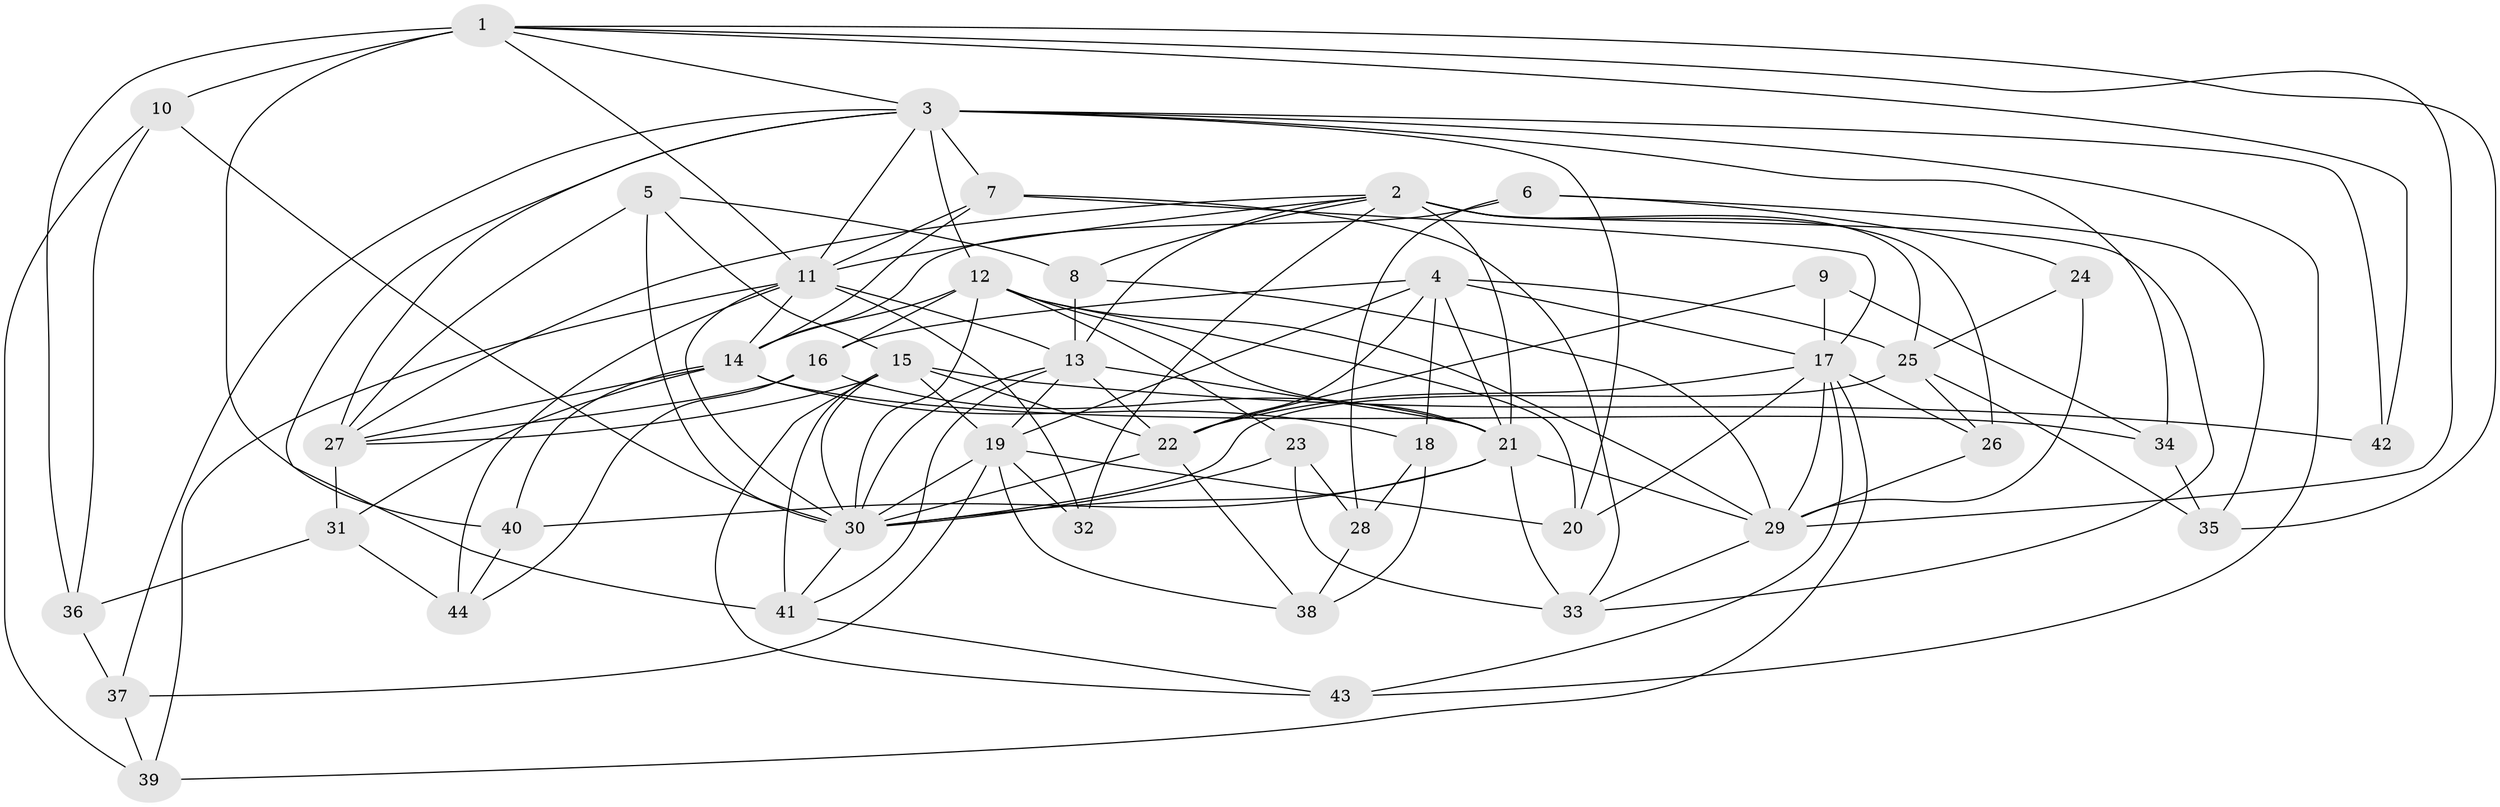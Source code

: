 // original degree distribution, {4: 1.0}
// Generated by graph-tools (version 1.1) at 2025/53/03/04/25 22:53:59]
// undirected, 44 vertices, 126 edges
graph export_dot {
  node [color=gray90,style=filled];
  1;
  2;
  3;
  4;
  5;
  6;
  7;
  8;
  9;
  10;
  11;
  12;
  13;
  14;
  15;
  16;
  17;
  18;
  19;
  20;
  21;
  22;
  23;
  24;
  25;
  26;
  27;
  28;
  29;
  30;
  31;
  32;
  33;
  34;
  35;
  36;
  37;
  38;
  39;
  40;
  41;
  42;
  43;
  44;
  1 -- 3 [weight=1.0];
  1 -- 10 [weight=3.0];
  1 -- 11 [weight=1.0];
  1 -- 29 [weight=1.0];
  1 -- 35 [weight=1.0];
  1 -- 36 [weight=1.0];
  1 -- 40 [weight=1.0];
  1 -- 42 [weight=1.0];
  2 -- 8 [weight=1.0];
  2 -- 11 [weight=1.0];
  2 -- 13 [weight=1.0];
  2 -- 21 [weight=2.0];
  2 -- 25 [weight=1.0];
  2 -- 26 [weight=1.0];
  2 -- 27 [weight=1.0];
  2 -- 32 [weight=1.0];
  2 -- 33 [weight=1.0];
  3 -- 7 [weight=1.0];
  3 -- 11 [weight=1.0];
  3 -- 12 [weight=2.0];
  3 -- 20 [weight=1.0];
  3 -- 27 [weight=1.0];
  3 -- 34 [weight=1.0];
  3 -- 37 [weight=1.0];
  3 -- 41 [weight=1.0];
  3 -- 42 [weight=1.0];
  3 -- 43 [weight=1.0];
  4 -- 16 [weight=2.0];
  4 -- 17 [weight=1.0];
  4 -- 18 [weight=1.0];
  4 -- 19 [weight=1.0];
  4 -- 21 [weight=1.0];
  4 -- 22 [weight=2.0];
  4 -- 25 [weight=2.0];
  5 -- 8 [weight=1.0];
  5 -- 15 [weight=1.0];
  5 -- 27 [weight=1.0];
  5 -- 30 [weight=1.0];
  6 -- 14 [weight=1.0];
  6 -- 24 [weight=1.0];
  6 -- 28 [weight=1.0];
  6 -- 35 [weight=1.0];
  7 -- 11 [weight=2.0];
  7 -- 14 [weight=1.0];
  7 -- 17 [weight=1.0];
  7 -- 33 [weight=1.0];
  8 -- 13 [weight=1.0];
  8 -- 29 [weight=1.0];
  9 -- 17 [weight=2.0];
  9 -- 22 [weight=1.0];
  9 -- 34 [weight=1.0];
  10 -- 30 [weight=1.0];
  10 -- 36 [weight=1.0];
  10 -- 39 [weight=1.0];
  11 -- 13 [weight=1.0];
  11 -- 14 [weight=1.0];
  11 -- 30 [weight=1.0];
  11 -- 32 [weight=2.0];
  11 -- 39 [weight=1.0];
  11 -- 44 [weight=1.0];
  12 -- 14 [weight=1.0];
  12 -- 16 [weight=3.0];
  12 -- 20 [weight=1.0];
  12 -- 21 [weight=2.0];
  12 -- 23 [weight=1.0];
  12 -- 29 [weight=1.0];
  12 -- 30 [weight=1.0];
  13 -- 19 [weight=1.0];
  13 -- 21 [weight=1.0];
  13 -- 22 [weight=1.0];
  13 -- 30 [weight=1.0];
  13 -- 41 [weight=1.0];
  14 -- 18 [weight=1.0];
  14 -- 27 [weight=2.0];
  14 -- 31 [weight=1.0];
  14 -- 34 [weight=1.0];
  14 -- 40 [weight=1.0];
  15 -- 19 [weight=1.0];
  15 -- 22 [weight=1.0];
  15 -- 27 [weight=1.0];
  15 -- 30 [weight=1.0];
  15 -- 41 [weight=2.0];
  15 -- 42 [weight=2.0];
  15 -- 43 [weight=1.0];
  16 -- 21 [weight=1.0];
  16 -- 27 [weight=1.0];
  16 -- 44 [weight=1.0];
  17 -- 20 [weight=1.0];
  17 -- 22 [weight=1.0];
  17 -- 26 [weight=1.0];
  17 -- 29 [weight=1.0];
  17 -- 39 [weight=1.0];
  17 -- 43 [weight=1.0];
  18 -- 28 [weight=1.0];
  18 -- 38 [weight=1.0];
  19 -- 20 [weight=1.0];
  19 -- 30 [weight=1.0];
  19 -- 32 [weight=1.0];
  19 -- 37 [weight=1.0];
  19 -- 38 [weight=1.0];
  21 -- 29 [weight=1.0];
  21 -- 30 [weight=1.0];
  21 -- 33 [weight=2.0];
  21 -- 40 [weight=1.0];
  22 -- 30 [weight=1.0];
  22 -- 38 [weight=1.0];
  23 -- 28 [weight=1.0];
  23 -- 30 [weight=1.0];
  23 -- 33 [weight=1.0];
  24 -- 25 [weight=2.0];
  24 -- 29 [weight=1.0];
  25 -- 26 [weight=1.0];
  25 -- 30 [weight=1.0];
  25 -- 35 [weight=1.0];
  26 -- 29 [weight=1.0];
  27 -- 31 [weight=1.0];
  28 -- 38 [weight=1.0];
  29 -- 33 [weight=1.0];
  30 -- 41 [weight=1.0];
  31 -- 36 [weight=1.0];
  31 -- 44 [weight=1.0];
  34 -- 35 [weight=1.0];
  36 -- 37 [weight=1.0];
  37 -- 39 [weight=1.0];
  40 -- 44 [weight=1.0];
  41 -- 43 [weight=1.0];
}
